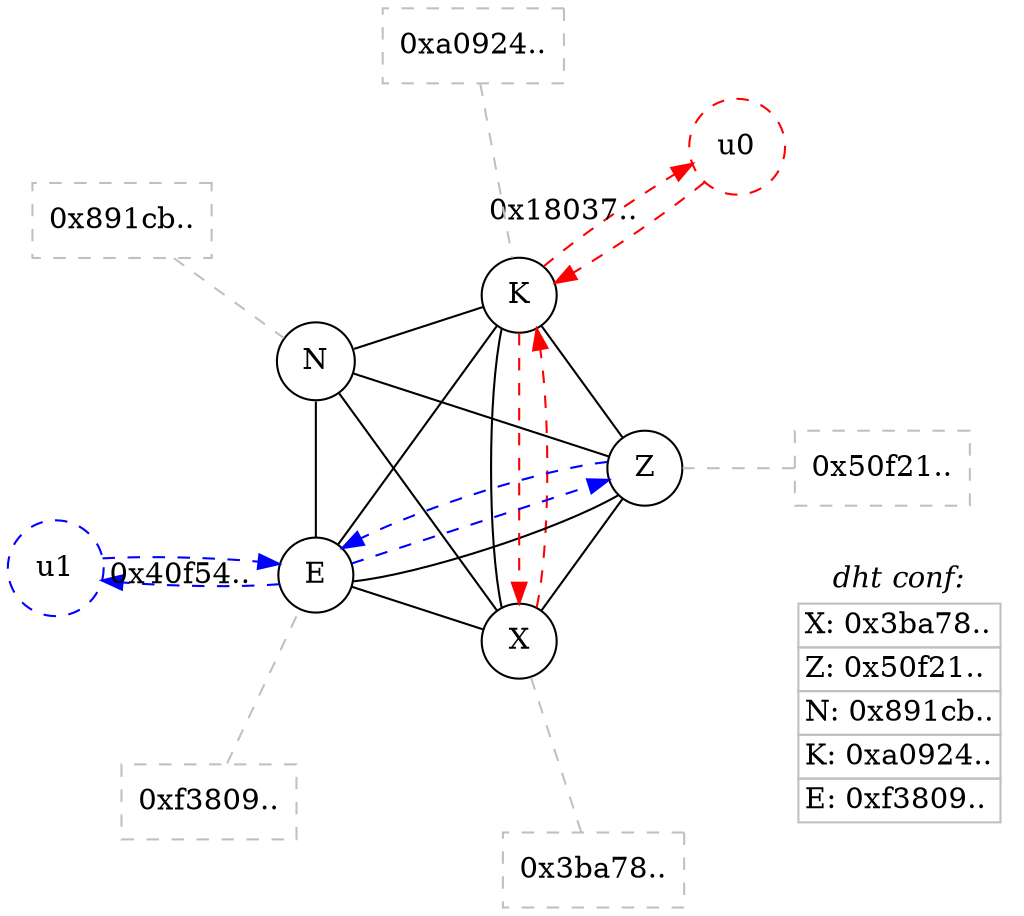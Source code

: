 digraph g {

graph [layout = circo]

edge [arrowhead="none"]

node [shape=circle]


n0 [label="X"]
n1 [label="Z"]
n2 [label="N"]
n3 [label="K"]
n4 [label="E"]


n0 -> n1
n0 -> n2
n0 -> n3
n0 -> n4

n1 -> n2
n1 -> n3
n1 -> n4

n2 -> n3
n2 -> n4

n3 -> n4


edge [arrowhead="normal",color=red,style=dashed]

u0 [style=dashed,color=red];

u0 -> n3 [label="0x18037.."]
n3 -> n0
n0 -> n3
n3 -> u0


edge [arrowhead="normal",color=blue,style=dashed]

u1 [style=dashed,color=blue];

u1 -> n4 [label="0x40f54.."]
n4 -> n1
n1 -> n4
n4 -> u1

node [shape=box,color=gray,style=dashed]
edge [arrowhead="none",color=gray,style=dashed]

nn0 [label="0x3ba78.."]
nn1 [label="0x50f21.."]
nn2 [label="0x891cb.."]
nn3 [label="0xa0924.."]
nn4 [label="0xf3809.."]

//uu0 [label="0x18037.."]
//uu1 [label="0x40f54.."]


nn0 -> n0
nn1 -> n1
nn2 -> n2
nn3 -> n3
nn4 -> n4

//uu0 -> u0
//uu1 -> u1

    node1
    [
        shape = none
        label = <<table border="0" cellspacing="0">
                    <tr><td align="center" port="port1" border="1" color="white"><i>dht conf:</i></td></tr>
                    <tr><td align="left" port="port2" border="1">X: 0x3ba78..</td></tr>
                    <tr><td align="left" port="port3" border="1">Z: 0x50f21..</td></tr>
                    <tr><td align="left" port="port4" border="1">N: 0x891cb..</td></tr>
                    <tr><td align="left" port="port5" border="1">K: 0xa0924..</td></tr>
                    <tr><td align="left" port="port6" border="1">E: 0xf3809..</td></tr>
                </table>>
    ]



}